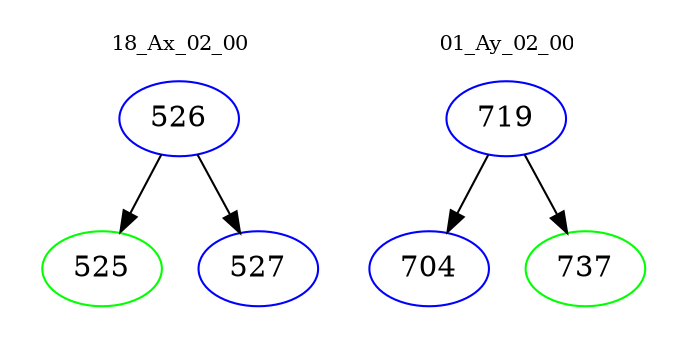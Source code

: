 digraph{
subgraph cluster_0 {
color = white
label = "18_Ax_02_00";
fontsize=10;
T0_526 [label="526", color="blue"]
T0_526 -> T0_525 [color="black"]
T0_525 [label="525", color="green"]
T0_526 -> T0_527 [color="black"]
T0_527 [label="527", color="blue"]
}
subgraph cluster_1 {
color = white
label = "01_Ay_02_00";
fontsize=10;
T1_719 [label="719", color="blue"]
T1_719 -> T1_704 [color="black"]
T1_704 [label="704", color="blue"]
T1_719 -> T1_737 [color="black"]
T1_737 [label="737", color="green"]
}
}
